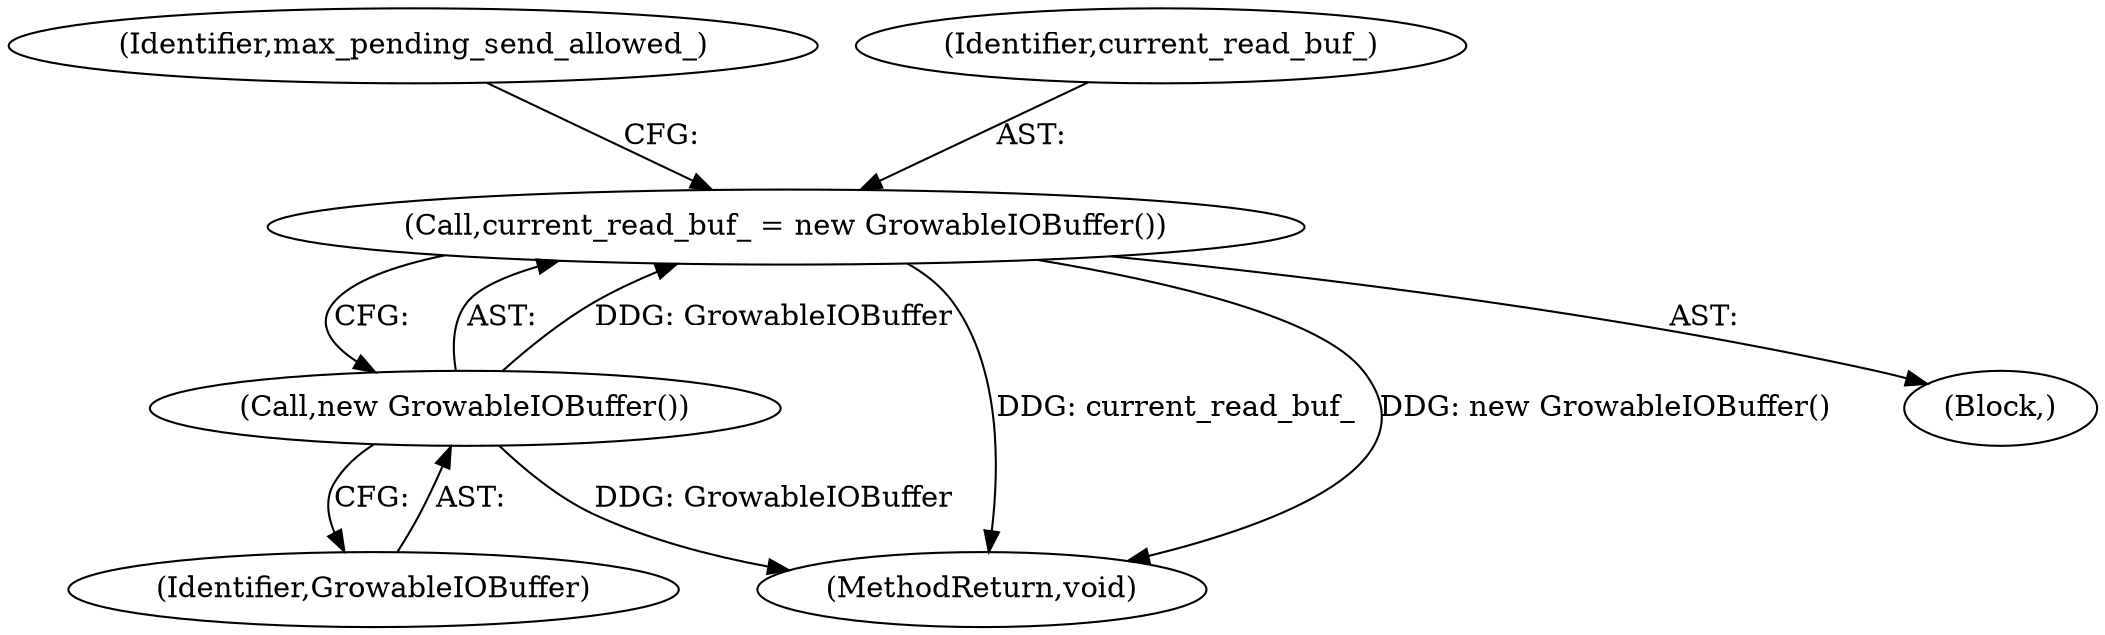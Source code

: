 digraph "0_Chrome_511d0a0a31a54e0cc0f15cb1b977dc9f9b20f0d3_0@API" {
"1000111" [label="(Call,current_read_buf_ = new GrowableIOBuffer())"];
"1000113" [label="(Call,new GrowableIOBuffer())"];
"1000114" [label="(Identifier,GrowableIOBuffer)"];
"1000113" [label="(Call,new GrowableIOBuffer())"];
"1000166" [label="(MethodReturn,void)"];
"1000103" [label="(Block,)"];
"1000111" [label="(Call,current_read_buf_ = new GrowableIOBuffer())"];
"1000116" [label="(Identifier,max_pending_send_allowed_)"];
"1000112" [label="(Identifier,current_read_buf_)"];
"1000111" -> "1000103"  [label="AST: "];
"1000111" -> "1000113"  [label="CFG: "];
"1000112" -> "1000111"  [label="AST: "];
"1000113" -> "1000111"  [label="AST: "];
"1000116" -> "1000111"  [label="CFG: "];
"1000111" -> "1000166"  [label="DDG: current_read_buf_"];
"1000111" -> "1000166"  [label="DDG: new GrowableIOBuffer()"];
"1000113" -> "1000111"  [label="DDG: GrowableIOBuffer"];
"1000113" -> "1000114"  [label="CFG: "];
"1000114" -> "1000113"  [label="AST: "];
"1000113" -> "1000166"  [label="DDG: GrowableIOBuffer"];
}
